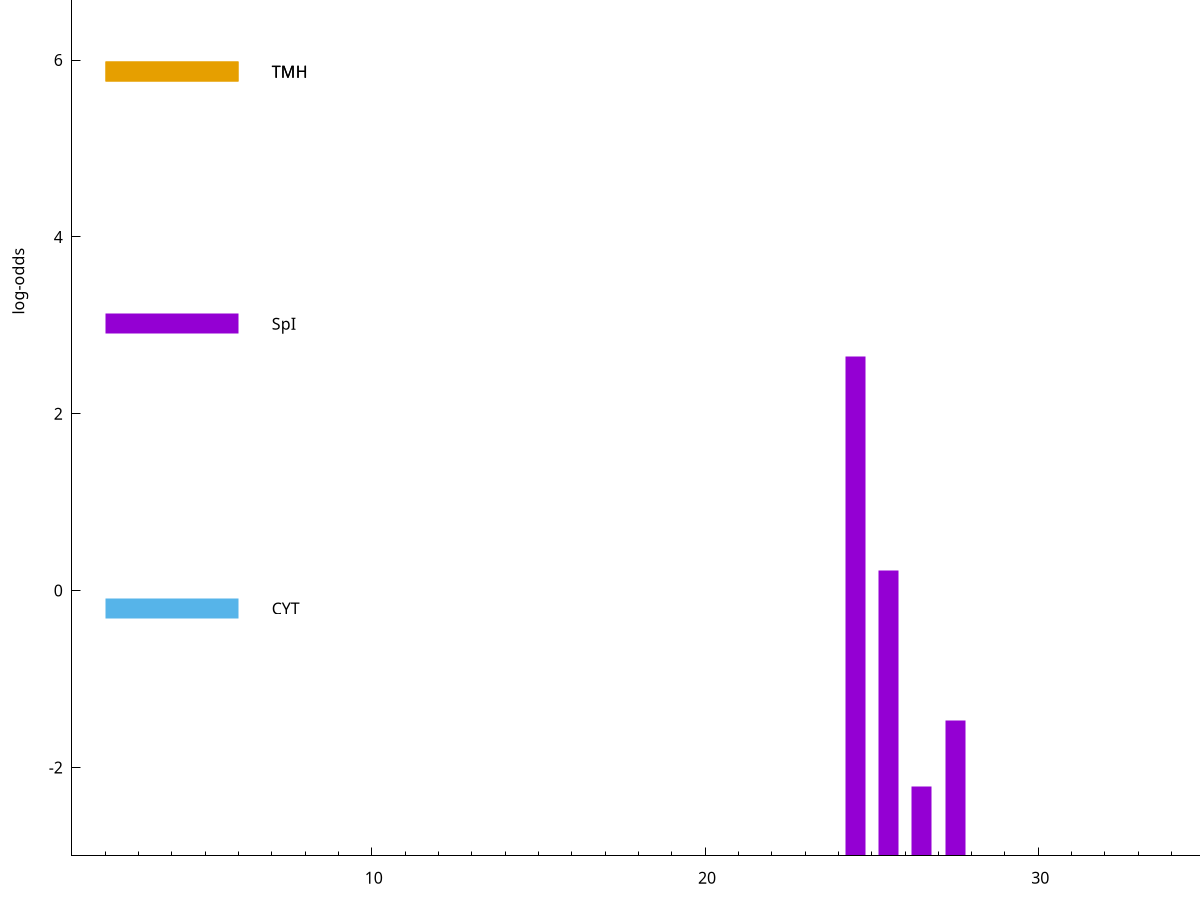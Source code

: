 set title "LipoP predictions for SRR5666609.gff"
set size 2., 1.4
set xrange [1:70] 
set mxtics 10
set yrange [-3:10]
set y2range [0:13]
set ylabel "log-odds"
set term postscript eps color solid "Helvetica" 30
set output "SRR5666609.gff12.eps"
set arrow from 2,5.86721 to 6,5.86721 nohead lt 4 lw 20
set label "TMH" at 7,5.86721
set arrow from 2,3.01787 to 6,3.01787 nohead lt 1 lw 20
set label "SpI" at 7,3.01787
set arrow from 2,-0.200913 to 6,-0.200913 nohead lt 3 lw 20
set label "CYT" at 7,-0.200913
set arrow from 2,5.86721 to 6,5.86721 nohead lt 4 lw 20
set label "TMH" at 7,5.86721
# NOTE: The scores below are the log-odds scores with the threshold
# NOTE: subtracted (a hack to make gnuplot make the histogram all
# NOTE: look nice).
plot "-" axes x1y2 title "" with impulses lt 1 lw 20
24.500000 5.651750
25.500000 3.231566
27.500000 1.536630
26.500000 0.783990
e
exit
